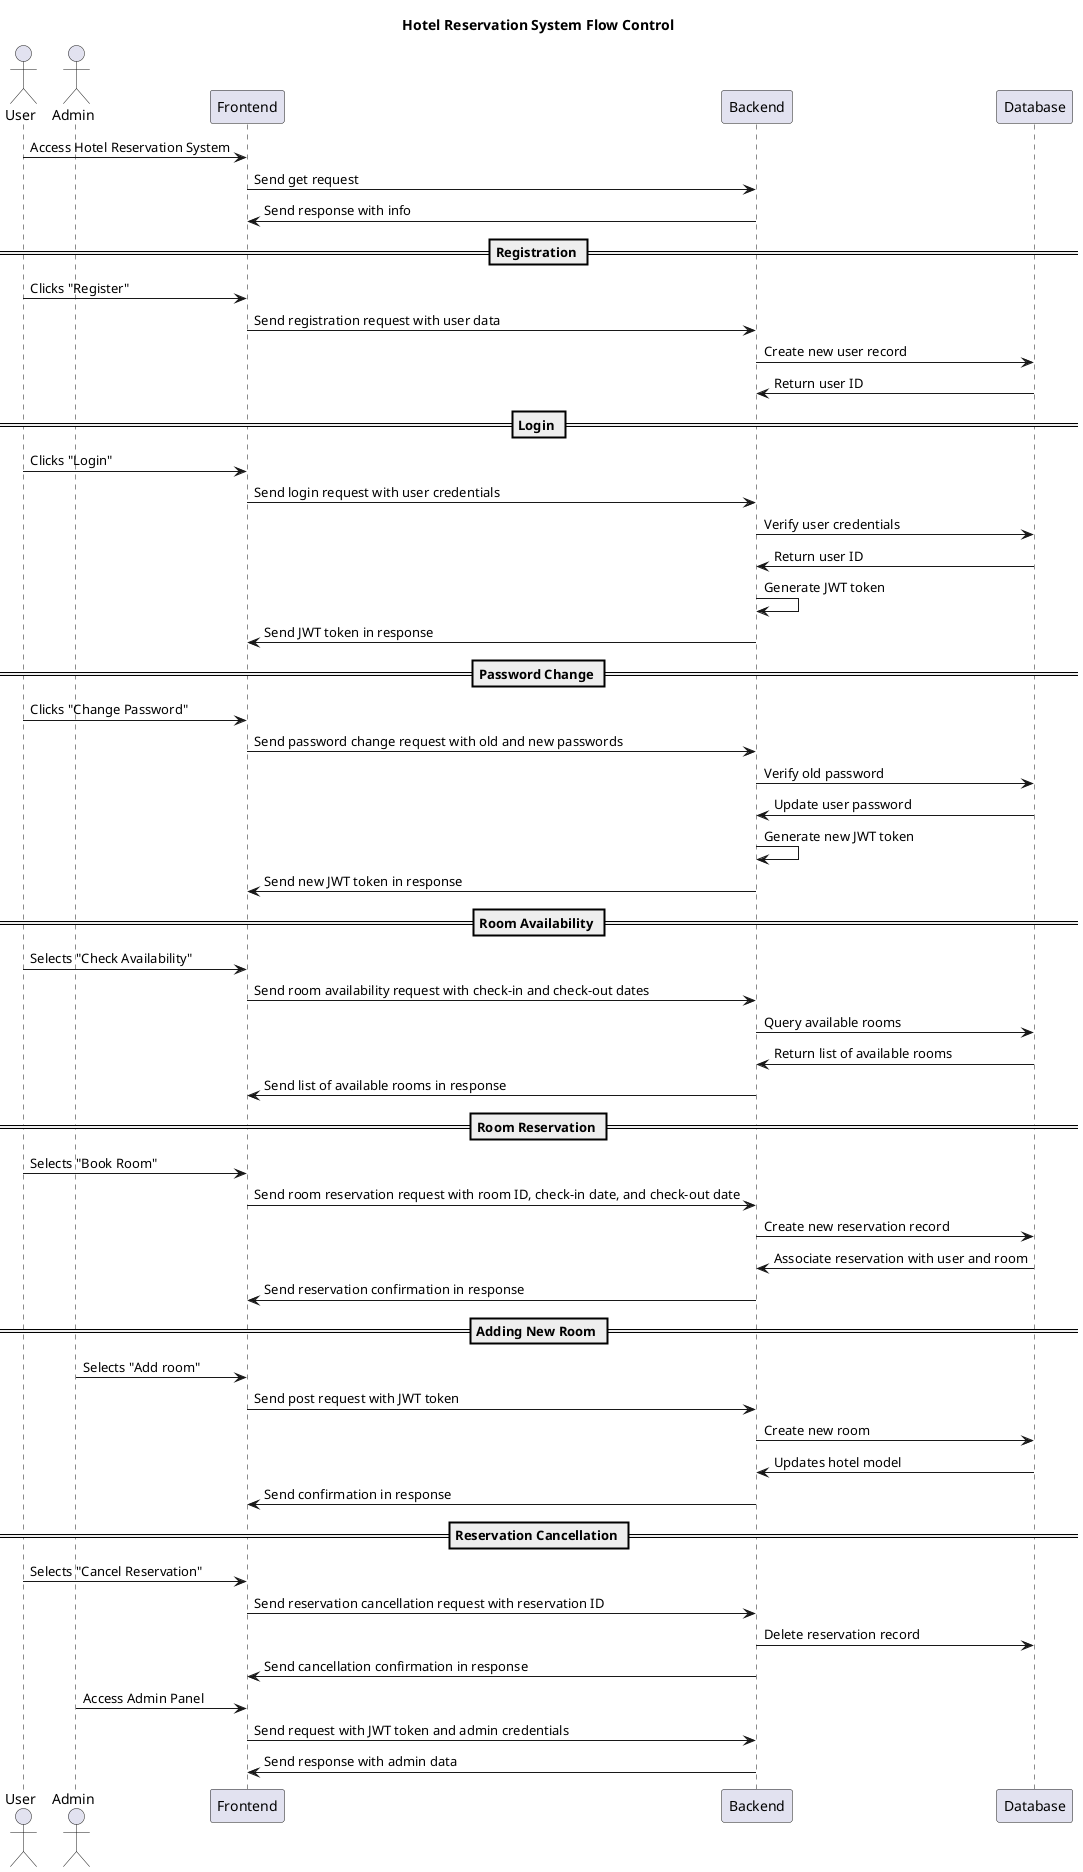 @startuml
title Hotel Reservation System Flow Control

actor User
actor Admin

User -> Frontend: Access Hotel Reservation System
Frontend -> Backend: Send get request
Backend -> Frontend: Send response with info

== Registration ==

User -> Frontend: Clicks "Register"
Frontend -> Backend: Send registration request with user data
Backend -> Database: Create new user record
Database -> Backend: Return user ID

== Login ==

User -> Frontend: Clicks "Login"
Frontend -> Backend: Send login request with user credentials
Backend -> Database: Verify user credentials
Database -> Backend: Return user ID
Backend -> Backend: Generate JWT token
Backend -> Frontend: Send JWT token in response

== Password Change ==

User -> Frontend: Clicks "Change Password"
Frontend -> Backend: Send password change request with old and new passwords
Backend -> Database: Verify old password
Database -> Backend: Update user password
Backend -> Backend: Generate new JWT token
Backend -> Frontend: Send new JWT token in response

== Room Availability ==

User -> Frontend: Selects "Check Availability"
Frontend -> Backend: Send room availability request with check-in and check-out dates
Backend -> Database: Query available rooms
Database -> Backend: Return list of available rooms
Backend -> Frontend: Send list of available rooms in response

== Room Reservation ==

User -> Frontend: Selects "Book Room"
Frontend -> Backend: Send room reservation request with room ID, check-in date, and check-out date
Backend -> Database: Create new reservation record
Database -> Backend: Associate reservation with user and room
Backend -> Frontend: Send reservation confirmation in response

== Adding New Room ==

Admin -> Frontend: Selects "Add room"
Frontend -> Backend: Send post request with JWT token
Backend -> Database: Create new room
Database -> Backend: Updates hotel model
Backend -> Frontend: Send confirmation in response

== Reservation Cancellation ==

User -> Frontend: Selects "Cancel Reservation"
Frontend -> Backend: Send reservation cancellation request with reservation ID
Backend -> Database: Delete reservation record
Backend -> Frontend: Send cancellation confirmation in response

Admin -> Frontend: Access Admin Panel
Frontend -> Backend: Send request with JWT token and admin credentials
Backend -> Frontend: Send response with admin data

@enduml
